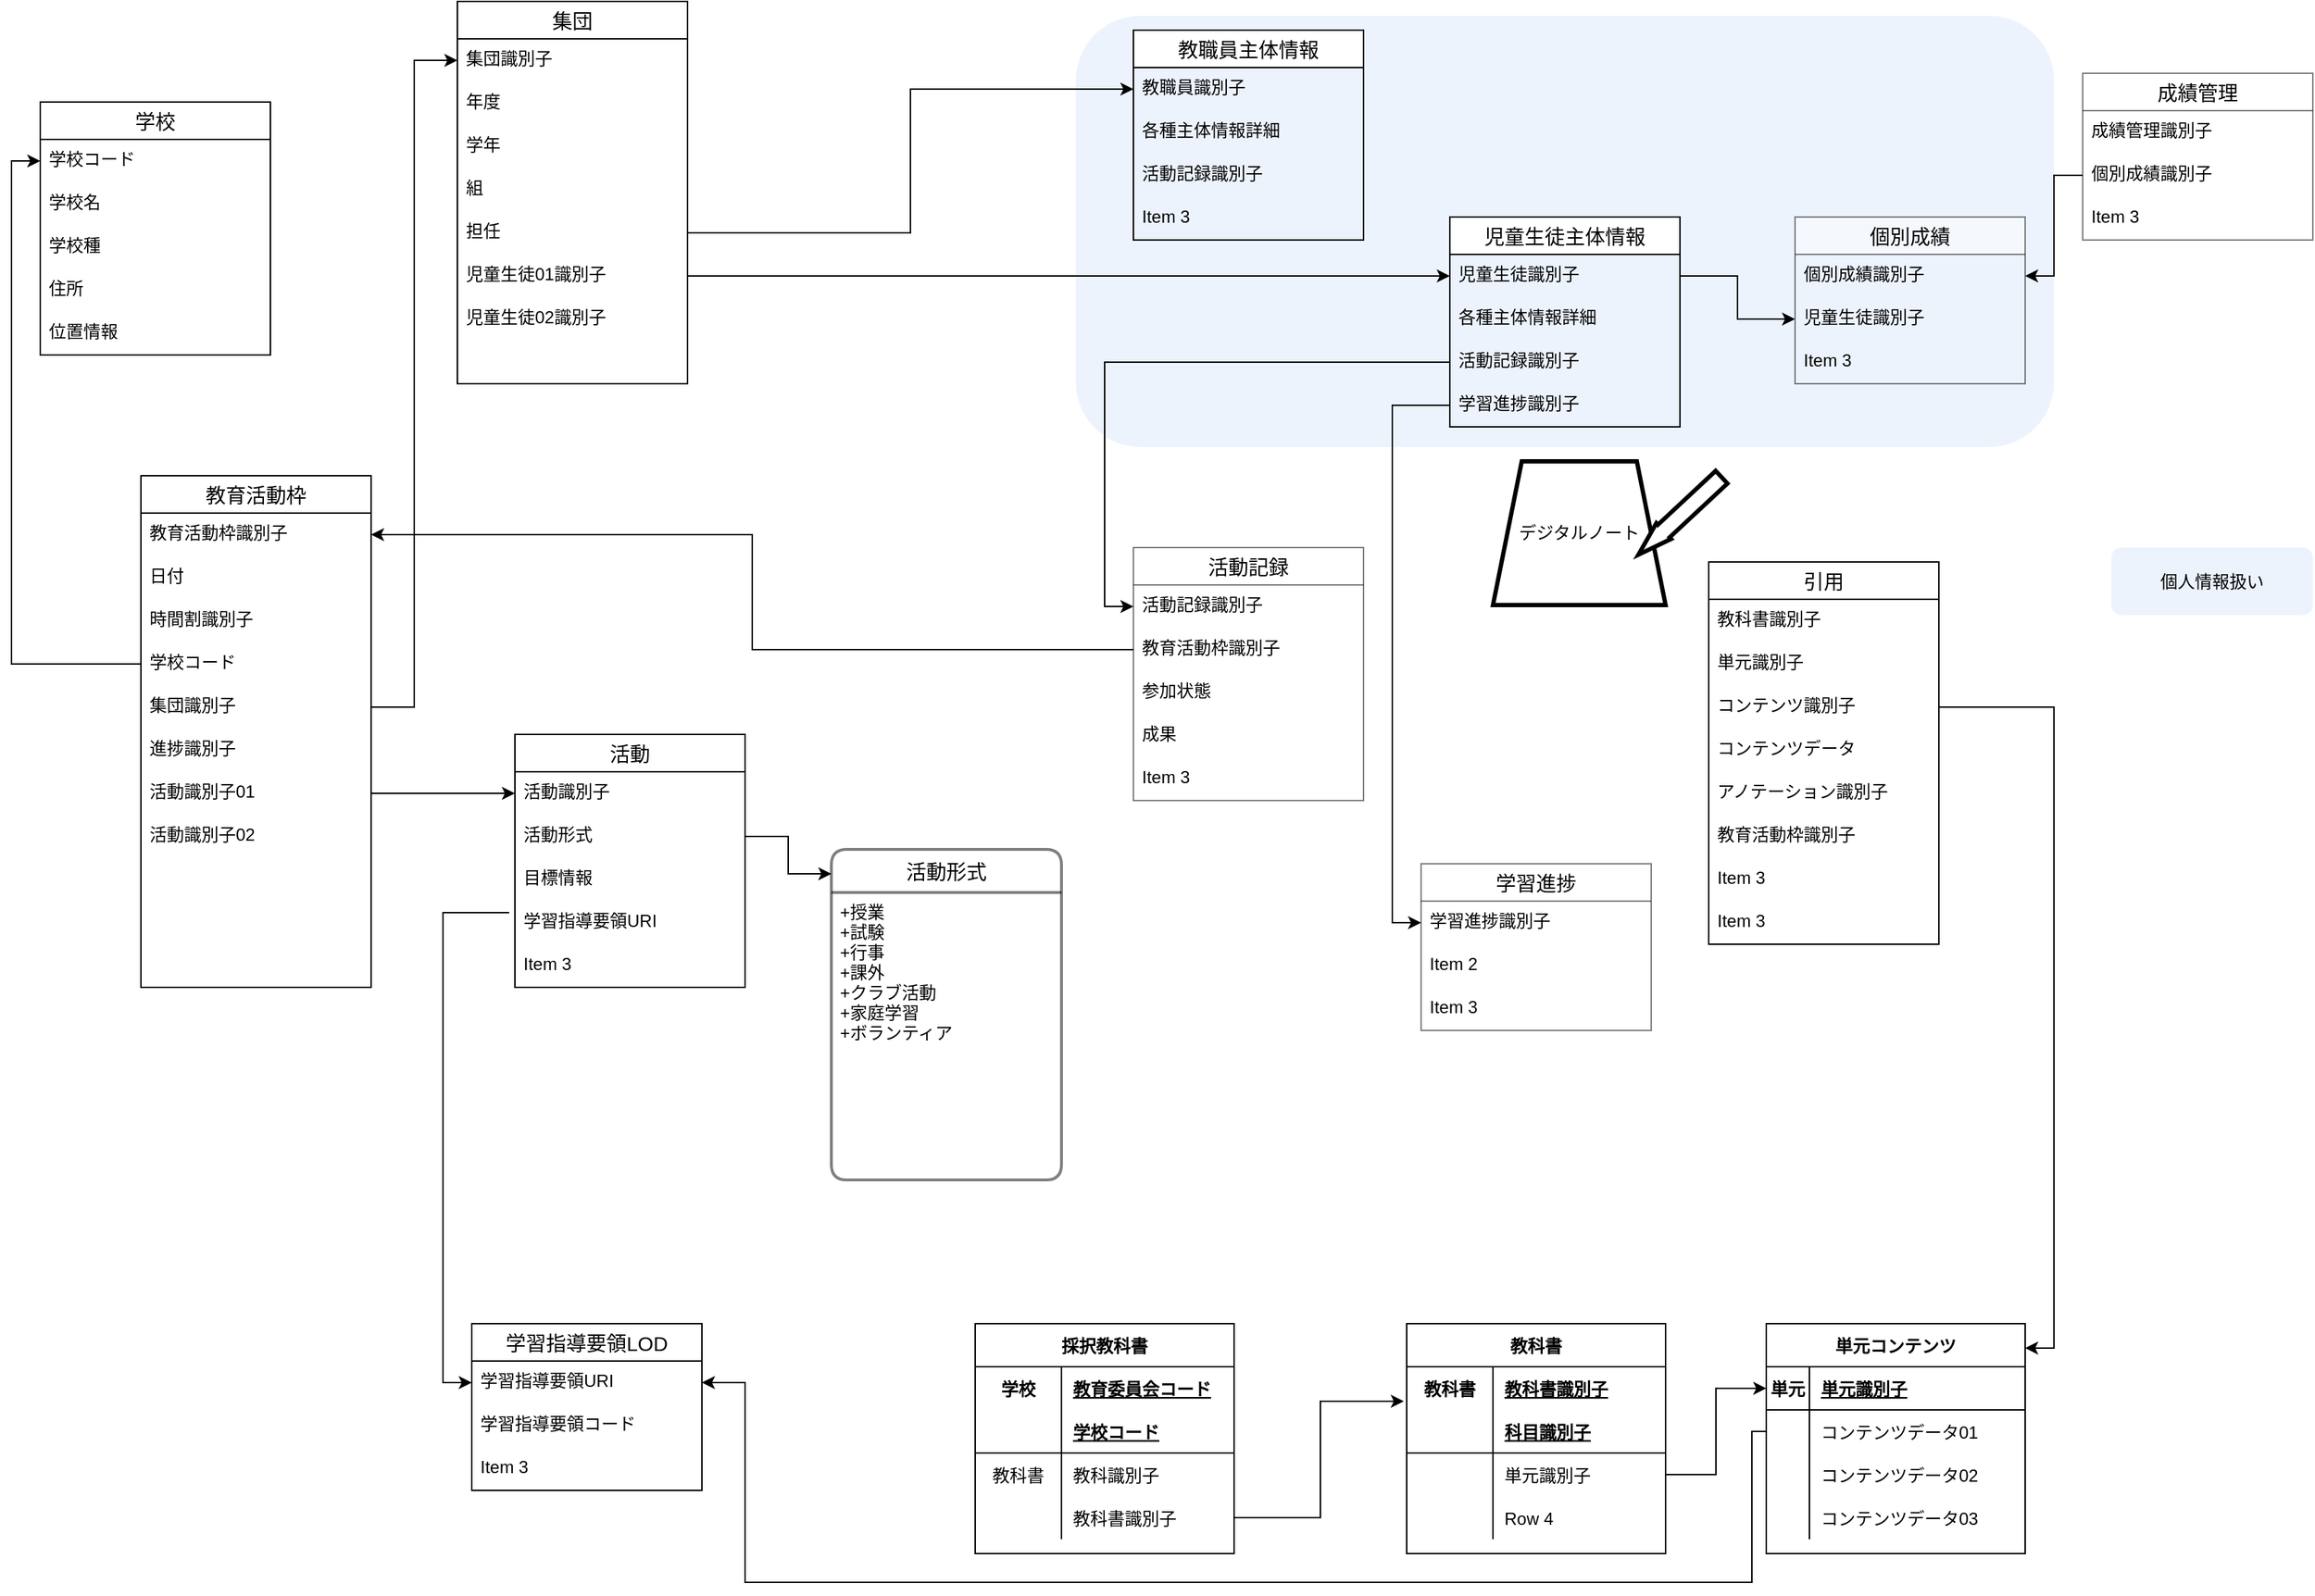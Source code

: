 <mxfile version="20.3.0" type="github">
  <diagram id="XsylWkH_Sm-i_WOEch05" name="ページ1">
    <mxGraphModel dx="1592" dy="1227" grid="1" gridSize="10" guides="1" tooltips="1" connect="1" arrows="1" fold="1" page="1" pageScale="1" pageWidth="1654" pageHeight="1169" math="0" shadow="0">
      <root>
        <mxCell id="0" />
        <mxCell id="1" parent="0" />
        <mxCell id="31BuxBrJje0oFWG_Z4OH-53" value="" style="rounded=1;whiteSpace=wrap;html=1;fillColor=#dae8fc;strokeColor=none;opacity=50;" vertex="1" parent="1">
          <mxGeometry x="770" y="50" width="680" height="300" as="geometry" />
        </mxCell>
        <mxCell id="937iQ2gGSX9IhuSpnDY0-1" value="教育活動枠" style="swimlane;fontStyle=0;childLayout=stackLayout;horizontal=1;startSize=26;horizontalStack=0;resizeParent=1;resizeParentMax=0;resizeLast=0;collapsible=1;marginBottom=0;align=center;fontSize=14;" parent="1" vertex="1">
          <mxGeometry x="120" y="370" width="160" height="356" as="geometry" />
        </mxCell>
        <mxCell id="937iQ2gGSX9IhuSpnDY0-2" value="教育活動枠識別子" style="text;strokeColor=none;fillColor=none;spacingLeft=4;spacingRight=4;overflow=hidden;rotatable=0;points=[[0,0.5],[1,0.5]];portConstraint=eastwest;fontSize=12;" parent="937iQ2gGSX9IhuSpnDY0-1" vertex="1">
          <mxGeometry y="26" width="160" height="30" as="geometry" />
        </mxCell>
        <mxCell id="937iQ2gGSX9IhuSpnDY0-3" value="日付" style="text;strokeColor=none;fillColor=none;spacingLeft=4;spacingRight=4;overflow=hidden;rotatable=0;points=[[0,0.5],[1,0.5]];portConstraint=eastwest;fontSize=12;" parent="937iQ2gGSX9IhuSpnDY0-1" vertex="1">
          <mxGeometry y="56" width="160" height="30" as="geometry" />
        </mxCell>
        <mxCell id="937iQ2gGSX9IhuSpnDY0-4" value="時間割識別子" style="text;strokeColor=none;fillColor=none;spacingLeft=4;spacingRight=4;overflow=hidden;rotatable=0;points=[[0,0.5],[1,0.5]];portConstraint=eastwest;fontSize=12;" parent="937iQ2gGSX9IhuSpnDY0-1" vertex="1">
          <mxGeometry y="86" width="160" height="30" as="geometry" />
        </mxCell>
        <mxCell id="937iQ2gGSX9IhuSpnDY0-5" value="学校コード" style="text;strokeColor=none;fillColor=none;spacingLeft=4;spacingRight=4;overflow=hidden;rotatable=0;points=[[0,0.5],[1,0.5]];portConstraint=eastwest;fontSize=12;" parent="937iQ2gGSX9IhuSpnDY0-1" vertex="1">
          <mxGeometry y="116" width="160" height="30" as="geometry" />
        </mxCell>
        <mxCell id="937iQ2gGSX9IhuSpnDY0-13" value="集団識別子" style="text;strokeColor=none;fillColor=none;spacingLeft=4;spacingRight=4;overflow=hidden;rotatable=0;points=[[0,0.5],[1,0.5]];portConstraint=eastwest;fontSize=12;" parent="937iQ2gGSX9IhuSpnDY0-1" vertex="1">
          <mxGeometry y="146" width="160" height="30" as="geometry" />
        </mxCell>
        <mxCell id="937iQ2gGSX9IhuSpnDY0-12" value="進捗識別子" style="text;strokeColor=none;fillColor=none;spacingLeft=4;spacingRight=4;overflow=hidden;rotatable=0;points=[[0,0.5],[1,0.5]];portConstraint=eastwest;fontSize=12;" parent="937iQ2gGSX9IhuSpnDY0-1" vertex="1">
          <mxGeometry y="176" width="160" height="30" as="geometry" />
        </mxCell>
        <mxCell id="937iQ2gGSX9IhuSpnDY0-11" value="活動識別子01" style="text;strokeColor=none;fillColor=none;spacingLeft=4;spacingRight=4;overflow=hidden;rotatable=0;points=[[0,0.5],[1,0.5]];portConstraint=eastwest;fontSize=12;" parent="937iQ2gGSX9IhuSpnDY0-1" vertex="1">
          <mxGeometry y="206" width="160" height="30" as="geometry" />
        </mxCell>
        <mxCell id="937iQ2gGSX9IhuSpnDY0-9" value="活動識別子02" style="text;strokeColor=none;fillColor=none;spacingLeft=4;spacingRight=4;overflow=hidden;rotatable=0;points=[[0,0.5],[1,0.5]];portConstraint=eastwest;fontSize=12;" parent="937iQ2gGSX9IhuSpnDY0-1" vertex="1">
          <mxGeometry y="236" width="160" height="30" as="geometry" />
        </mxCell>
        <mxCell id="937iQ2gGSX9IhuSpnDY0-8" style="text;strokeColor=none;fillColor=none;spacingLeft=4;spacingRight=4;overflow=hidden;rotatable=0;points=[[0,0.5],[1,0.5]];portConstraint=eastwest;fontSize=12;" parent="937iQ2gGSX9IhuSpnDY0-1" vertex="1">
          <mxGeometry y="266" width="160" height="30" as="geometry" />
        </mxCell>
        <mxCell id="937iQ2gGSX9IhuSpnDY0-7" style="text;strokeColor=none;fillColor=none;spacingLeft=4;spacingRight=4;overflow=hidden;rotatable=0;points=[[0,0.5],[1,0.5]];portConstraint=eastwest;fontSize=12;" parent="937iQ2gGSX9IhuSpnDY0-1" vertex="1">
          <mxGeometry y="296" width="160" height="30" as="geometry" />
        </mxCell>
        <mxCell id="937iQ2gGSX9IhuSpnDY0-6" style="text;strokeColor=none;fillColor=none;spacingLeft=4;spacingRight=4;overflow=hidden;rotatable=0;points=[[0,0.5],[1,0.5]];portConstraint=eastwest;fontSize=12;" parent="937iQ2gGSX9IhuSpnDY0-1" vertex="1">
          <mxGeometry y="326" width="160" height="30" as="geometry" />
        </mxCell>
        <mxCell id="OaZUWcq_WelUGl5zhzev-1" value="集団" style="swimlane;fontStyle=0;childLayout=stackLayout;horizontal=1;startSize=26;horizontalStack=0;resizeParent=1;resizeParentMax=0;resizeLast=0;collapsible=1;marginBottom=0;align=center;fontSize=14;" parent="1" vertex="1">
          <mxGeometry x="340" y="40" width="160" height="266" as="geometry" />
        </mxCell>
        <mxCell id="OaZUWcq_WelUGl5zhzev-2" value="集団識別子" style="text;strokeColor=none;fillColor=none;spacingLeft=4;spacingRight=4;overflow=hidden;rotatable=0;points=[[0,0.5],[1,0.5]];portConstraint=eastwest;fontSize=12;" parent="OaZUWcq_WelUGl5zhzev-1" vertex="1">
          <mxGeometry y="26" width="160" height="30" as="geometry" />
        </mxCell>
        <mxCell id="OaZUWcq_WelUGl5zhzev-3" value="年度" style="text;strokeColor=none;fillColor=none;spacingLeft=4;spacingRight=4;overflow=hidden;rotatable=0;points=[[0,0.5],[1,0.5]];portConstraint=eastwest;fontSize=12;" parent="OaZUWcq_WelUGl5zhzev-1" vertex="1">
          <mxGeometry y="56" width="160" height="30" as="geometry" />
        </mxCell>
        <mxCell id="OaZUWcq_WelUGl5zhzev-4" value="学年" style="text;strokeColor=none;fillColor=none;spacingLeft=4;spacingRight=4;overflow=hidden;rotatable=0;points=[[0,0.5],[1,0.5]];portConstraint=eastwest;fontSize=12;" parent="OaZUWcq_WelUGl5zhzev-1" vertex="1">
          <mxGeometry y="86" width="160" height="30" as="geometry" />
        </mxCell>
        <mxCell id="OaZUWcq_WelUGl5zhzev-6" value="組" style="text;strokeColor=none;fillColor=none;spacingLeft=4;spacingRight=4;overflow=hidden;rotatable=0;points=[[0,0.5],[1,0.5]];portConstraint=eastwest;fontSize=12;" parent="OaZUWcq_WelUGl5zhzev-1" vertex="1">
          <mxGeometry y="116" width="160" height="30" as="geometry" />
        </mxCell>
        <mxCell id="OaZUWcq_WelUGl5zhzev-7" value="担任" style="text;strokeColor=none;fillColor=none;spacingLeft=4;spacingRight=4;overflow=hidden;rotatable=0;points=[[0,0.5],[1,0.5]];portConstraint=eastwest;fontSize=12;" parent="OaZUWcq_WelUGl5zhzev-1" vertex="1">
          <mxGeometry y="146" width="160" height="30" as="geometry" />
        </mxCell>
        <mxCell id="OaZUWcq_WelUGl5zhzev-8" value="児童生徒01識別子" style="text;strokeColor=none;fillColor=none;spacingLeft=4;spacingRight=4;overflow=hidden;rotatable=0;points=[[0,0.5],[1,0.5]];portConstraint=eastwest;fontSize=12;" parent="OaZUWcq_WelUGl5zhzev-1" vertex="1">
          <mxGeometry y="176" width="160" height="30" as="geometry" />
        </mxCell>
        <mxCell id="OaZUWcq_WelUGl5zhzev-9" value="児童生徒02識別子" style="text;strokeColor=none;fillColor=none;spacingLeft=4;spacingRight=4;overflow=hidden;rotatable=0;points=[[0,0.5],[1,0.5]];portConstraint=eastwest;fontSize=12;" parent="OaZUWcq_WelUGl5zhzev-1" vertex="1">
          <mxGeometry y="206" width="160" height="30" as="geometry" />
        </mxCell>
        <mxCell id="OaZUWcq_WelUGl5zhzev-10" style="text;strokeColor=none;fillColor=none;spacingLeft=4;spacingRight=4;overflow=hidden;rotatable=0;points=[[0,0.5],[1,0.5]];portConstraint=eastwest;fontSize=12;" parent="OaZUWcq_WelUGl5zhzev-1" vertex="1">
          <mxGeometry y="236" width="160" height="30" as="geometry" />
        </mxCell>
        <mxCell id="OaZUWcq_WelUGl5zhzev-5" style="edgeStyle=orthogonalEdgeStyle;rounded=0;orthogonalLoop=1;jettySize=auto;html=1;entryX=0;entryY=0.5;entryDx=0;entryDy=0;" parent="1" source="937iQ2gGSX9IhuSpnDY0-13" target="OaZUWcq_WelUGl5zhzev-2" edge="1">
          <mxGeometry relative="1" as="geometry">
            <mxPoint x="390" y="330" as="targetPoint" />
          </mxGeometry>
        </mxCell>
        <mxCell id="OaZUWcq_WelUGl5zhzev-11" value="児童生徒主体情報" style="swimlane;fontStyle=0;childLayout=stackLayout;horizontal=1;startSize=26;horizontalStack=0;resizeParent=1;resizeParentMax=0;resizeLast=0;collapsible=1;marginBottom=0;align=center;fontSize=14;" parent="1" vertex="1">
          <mxGeometry x="1030" y="190" width="160" height="146" as="geometry" />
        </mxCell>
        <mxCell id="OaZUWcq_WelUGl5zhzev-12" value="児童生徒識別子" style="text;strokeColor=none;fillColor=none;spacingLeft=4;spacingRight=4;overflow=hidden;rotatable=0;points=[[0,0.5],[1,0.5]];portConstraint=eastwest;fontSize=12;" parent="OaZUWcq_WelUGl5zhzev-11" vertex="1">
          <mxGeometry y="26" width="160" height="30" as="geometry" />
        </mxCell>
        <mxCell id="OaZUWcq_WelUGl5zhzev-14" value="各種主体情報詳細" style="text;strokeColor=none;fillColor=none;spacingLeft=4;spacingRight=4;overflow=hidden;rotatable=0;points=[[0,0.5],[1,0.5]];portConstraint=eastwest;fontSize=12;" parent="OaZUWcq_WelUGl5zhzev-11" vertex="1">
          <mxGeometry y="56" width="160" height="30" as="geometry" />
        </mxCell>
        <mxCell id="OaZUWcq_WelUGl5zhzev-13" value="活動記録識別子" style="text;strokeColor=none;fillColor=none;spacingLeft=4;spacingRight=4;overflow=hidden;rotatable=0;points=[[0,0.5],[1,0.5]];portConstraint=eastwest;fontSize=12;" parent="OaZUWcq_WelUGl5zhzev-11" vertex="1">
          <mxGeometry y="86" width="160" height="30" as="geometry" />
        </mxCell>
        <mxCell id="31BuxBrJje0oFWG_Z4OH-65" value="学習進捗識別子" style="text;strokeColor=none;fillColor=none;spacingLeft=4;spacingRight=4;overflow=hidden;rotatable=0;points=[[0,0.5],[1,0.5]];portConstraint=eastwest;fontSize=12;" vertex="1" parent="OaZUWcq_WelUGl5zhzev-11">
          <mxGeometry y="116" width="160" height="30" as="geometry" />
        </mxCell>
        <mxCell id="OaZUWcq_WelUGl5zhzev-16" value="教職員主体情報" style="swimlane;fontStyle=0;childLayout=stackLayout;horizontal=1;startSize=26;horizontalStack=0;resizeParent=1;resizeParentMax=0;resizeLast=0;collapsible=1;marginBottom=0;align=center;fontSize=14;" parent="1" vertex="1">
          <mxGeometry x="810" y="60" width="160" height="146" as="geometry" />
        </mxCell>
        <mxCell id="OaZUWcq_WelUGl5zhzev-17" value="教職員識別子" style="text;strokeColor=none;fillColor=none;spacingLeft=4;spacingRight=4;overflow=hidden;rotatable=0;points=[[0,0.5],[1,0.5]];portConstraint=eastwest;fontSize=12;" parent="OaZUWcq_WelUGl5zhzev-16" vertex="1">
          <mxGeometry y="26" width="160" height="30" as="geometry" />
        </mxCell>
        <mxCell id="OaZUWcq_WelUGl5zhzev-18" value="各種主体情報詳細" style="text;strokeColor=none;fillColor=none;spacingLeft=4;spacingRight=4;overflow=hidden;rotatable=0;points=[[0,0.5],[1,0.5]];portConstraint=eastwest;fontSize=12;" parent="OaZUWcq_WelUGl5zhzev-16" vertex="1">
          <mxGeometry y="56" width="160" height="30" as="geometry" />
        </mxCell>
        <mxCell id="31BuxBrJje0oFWG_Z4OH-64" value="活動記録識別子" style="text;strokeColor=none;fillColor=none;spacingLeft=4;spacingRight=4;overflow=hidden;rotatable=0;points=[[0,0.5],[1,0.5]];portConstraint=eastwest;fontSize=12;" vertex="1" parent="OaZUWcq_WelUGl5zhzev-16">
          <mxGeometry y="86" width="160" height="30" as="geometry" />
        </mxCell>
        <mxCell id="OaZUWcq_WelUGl5zhzev-19" value="Item 3" style="text;strokeColor=none;fillColor=none;spacingLeft=4;spacingRight=4;overflow=hidden;rotatable=0;points=[[0,0.5],[1,0.5]];portConstraint=eastwest;fontSize=12;" parent="OaZUWcq_WelUGl5zhzev-16" vertex="1">
          <mxGeometry y="116" width="160" height="30" as="geometry" />
        </mxCell>
        <mxCell id="OaZUWcq_WelUGl5zhzev-21" style="edgeStyle=orthogonalEdgeStyle;rounded=0;orthogonalLoop=1;jettySize=auto;html=1;entryX=0;entryY=0.5;entryDx=0;entryDy=0;" parent="1" source="OaZUWcq_WelUGl5zhzev-7" target="OaZUWcq_WelUGl5zhzev-17" edge="1">
          <mxGeometry relative="1" as="geometry" />
        </mxCell>
        <mxCell id="OaZUWcq_WelUGl5zhzev-22" style="edgeStyle=orthogonalEdgeStyle;rounded=0;orthogonalLoop=1;jettySize=auto;html=1;entryX=0;entryY=0.5;entryDx=0;entryDy=0;" parent="1" source="OaZUWcq_WelUGl5zhzev-8" target="OaZUWcq_WelUGl5zhzev-12" edge="1">
          <mxGeometry relative="1" as="geometry" />
        </mxCell>
        <mxCell id="OaZUWcq_WelUGl5zhzev-43" value="採択教科書" style="shape=table;startSize=30;container=1;collapsible=1;childLayout=tableLayout;fixedRows=1;rowLines=0;fontStyle=1;align=center;resizeLast=1;" parent="1" vertex="1">
          <mxGeometry x="700" y="960" width="180" height="160" as="geometry" />
        </mxCell>
        <mxCell id="OaZUWcq_WelUGl5zhzev-44" value="" style="shape=tableRow;horizontal=0;startSize=0;swimlaneHead=0;swimlaneBody=0;fillColor=none;collapsible=0;dropTarget=0;points=[[0,0.5],[1,0.5]];portConstraint=eastwest;top=0;left=0;right=0;bottom=0;" parent="OaZUWcq_WelUGl5zhzev-43" vertex="1">
          <mxGeometry y="30" width="180" height="30" as="geometry" />
        </mxCell>
        <mxCell id="OaZUWcq_WelUGl5zhzev-45" value="学校" style="shape=partialRectangle;connectable=0;fillColor=none;top=0;left=0;bottom=0;right=0;fontStyle=1;overflow=hidden;" parent="OaZUWcq_WelUGl5zhzev-44" vertex="1">
          <mxGeometry width="60" height="30" as="geometry">
            <mxRectangle width="60" height="30" as="alternateBounds" />
          </mxGeometry>
        </mxCell>
        <mxCell id="OaZUWcq_WelUGl5zhzev-46" value="教育委員会コード" style="shape=partialRectangle;connectable=0;fillColor=none;top=0;left=0;bottom=0;right=0;align=left;spacingLeft=6;fontStyle=5;overflow=hidden;" parent="OaZUWcq_WelUGl5zhzev-44" vertex="1">
          <mxGeometry x="60" width="120" height="30" as="geometry">
            <mxRectangle width="120" height="30" as="alternateBounds" />
          </mxGeometry>
        </mxCell>
        <mxCell id="OaZUWcq_WelUGl5zhzev-47" value="" style="shape=tableRow;horizontal=0;startSize=0;swimlaneHead=0;swimlaneBody=0;fillColor=none;collapsible=0;dropTarget=0;points=[[0,0.5],[1,0.5]];portConstraint=eastwest;top=0;left=0;right=0;bottom=1;" parent="OaZUWcq_WelUGl5zhzev-43" vertex="1">
          <mxGeometry y="60" width="180" height="30" as="geometry" />
        </mxCell>
        <mxCell id="OaZUWcq_WelUGl5zhzev-48" value="" style="shape=partialRectangle;connectable=0;fillColor=none;top=0;left=0;bottom=0;right=0;fontStyle=1;overflow=hidden;" parent="OaZUWcq_WelUGl5zhzev-47" vertex="1">
          <mxGeometry width="60" height="30" as="geometry">
            <mxRectangle width="60" height="30" as="alternateBounds" />
          </mxGeometry>
        </mxCell>
        <mxCell id="OaZUWcq_WelUGl5zhzev-49" value="学校コード" style="shape=partialRectangle;connectable=0;fillColor=none;top=0;left=0;bottom=0;right=0;align=left;spacingLeft=6;fontStyle=5;overflow=hidden;" parent="OaZUWcq_WelUGl5zhzev-47" vertex="1">
          <mxGeometry x="60" width="120" height="30" as="geometry">
            <mxRectangle width="120" height="30" as="alternateBounds" />
          </mxGeometry>
        </mxCell>
        <mxCell id="OaZUWcq_WelUGl5zhzev-50" value="" style="shape=tableRow;horizontal=0;startSize=0;swimlaneHead=0;swimlaneBody=0;fillColor=none;collapsible=0;dropTarget=0;points=[[0,0.5],[1,0.5]];portConstraint=eastwest;top=0;left=0;right=0;bottom=0;" parent="OaZUWcq_WelUGl5zhzev-43" vertex="1">
          <mxGeometry y="90" width="180" height="30" as="geometry" />
        </mxCell>
        <mxCell id="OaZUWcq_WelUGl5zhzev-51" value="教科書" style="shape=partialRectangle;connectable=0;fillColor=none;top=0;left=0;bottom=0;right=0;editable=1;overflow=hidden;" parent="OaZUWcq_WelUGl5zhzev-50" vertex="1">
          <mxGeometry width="60" height="30" as="geometry">
            <mxRectangle width="60" height="30" as="alternateBounds" />
          </mxGeometry>
        </mxCell>
        <mxCell id="OaZUWcq_WelUGl5zhzev-52" value="教科識別子" style="shape=partialRectangle;connectable=0;fillColor=none;top=0;left=0;bottom=0;right=0;align=left;spacingLeft=6;overflow=hidden;" parent="OaZUWcq_WelUGl5zhzev-50" vertex="1">
          <mxGeometry x="60" width="120" height="30" as="geometry">
            <mxRectangle width="120" height="30" as="alternateBounds" />
          </mxGeometry>
        </mxCell>
        <mxCell id="OaZUWcq_WelUGl5zhzev-53" value="" style="shape=tableRow;horizontal=0;startSize=0;swimlaneHead=0;swimlaneBody=0;fillColor=none;collapsible=0;dropTarget=0;points=[[0,0.5],[1,0.5]];portConstraint=eastwest;top=0;left=0;right=0;bottom=0;" parent="OaZUWcq_WelUGl5zhzev-43" vertex="1">
          <mxGeometry y="120" width="180" height="30" as="geometry" />
        </mxCell>
        <mxCell id="OaZUWcq_WelUGl5zhzev-54" value="" style="shape=partialRectangle;connectable=0;fillColor=none;top=0;left=0;bottom=0;right=0;editable=1;overflow=hidden;" parent="OaZUWcq_WelUGl5zhzev-53" vertex="1">
          <mxGeometry width="60" height="30" as="geometry">
            <mxRectangle width="60" height="30" as="alternateBounds" />
          </mxGeometry>
        </mxCell>
        <mxCell id="OaZUWcq_WelUGl5zhzev-55" value="教科書識別子" style="shape=partialRectangle;connectable=0;fillColor=none;top=0;left=0;bottom=0;right=0;align=left;spacingLeft=6;overflow=hidden;" parent="OaZUWcq_WelUGl5zhzev-53" vertex="1">
          <mxGeometry x="60" width="120" height="30" as="geometry">
            <mxRectangle width="120" height="30" as="alternateBounds" />
          </mxGeometry>
        </mxCell>
        <mxCell id="OaZUWcq_WelUGl5zhzev-56" value="学習指導要領LOD" style="swimlane;fontStyle=0;childLayout=stackLayout;horizontal=1;startSize=26;horizontalStack=0;resizeParent=1;resizeParentMax=0;resizeLast=0;collapsible=1;marginBottom=0;align=center;fontSize=14;" parent="1" vertex="1">
          <mxGeometry x="350" y="960" width="160" height="116" as="geometry" />
        </mxCell>
        <mxCell id="OaZUWcq_WelUGl5zhzev-57" value="学習指導要領URI" style="text;strokeColor=none;fillColor=none;spacingLeft=4;spacingRight=4;overflow=hidden;rotatable=0;points=[[0,0.5],[1,0.5]];portConstraint=eastwest;fontSize=12;" parent="OaZUWcq_WelUGl5zhzev-56" vertex="1">
          <mxGeometry y="26" width="160" height="30" as="geometry" />
        </mxCell>
        <mxCell id="OaZUWcq_WelUGl5zhzev-58" value="学習指導要領コード" style="text;strokeColor=none;fillColor=none;spacingLeft=4;spacingRight=4;overflow=hidden;rotatable=0;points=[[0,0.5],[1,0.5]];portConstraint=eastwest;fontSize=12;" parent="OaZUWcq_WelUGl5zhzev-56" vertex="1">
          <mxGeometry y="56" width="160" height="30" as="geometry" />
        </mxCell>
        <mxCell id="OaZUWcq_WelUGl5zhzev-59" value="Item 3" style="text;strokeColor=none;fillColor=none;spacingLeft=4;spacingRight=4;overflow=hidden;rotatable=0;points=[[0,0.5],[1,0.5]];portConstraint=eastwest;fontSize=12;" parent="OaZUWcq_WelUGl5zhzev-56" vertex="1">
          <mxGeometry y="86" width="160" height="30" as="geometry" />
        </mxCell>
        <mxCell id="OaZUWcq_WelUGl5zhzev-60" value="学校" style="swimlane;fontStyle=0;childLayout=stackLayout;horizontal=1;startSize=26;horizontalStack=0;resizeParent=1;resizeParentMax=0;resizeLast=0;collapsible=1;marginBottom=0;align=center;fontSize=14;" parent="1" vertex="1">
          <mxGeometry x="50" y="110" width="160" height="176" as="geometry" />
        </mxCell>
        <mxCell id="OaZUWcq_WelUGl5zhzev-61" value="学校コード" style="text;strokeColor=none;fillColor=none;spacingLeft=4;spacingRight=4;overflow=hidden;rotatable=0;points=[[0,0.5],[1,0.5]];portConstraint=eastwest;fontSize=12;" parent="OaZUWcq_WelUGl5zhzev-60" vertex="1">
          <mxGeometry y="26" width="160" height="30" as="geometry" />
        </mxCell>
        <mxCell id="OaZUWcq_WelUGl5zhzev-62" value="学校名" style="text;strokeColor=none;fillColor=none;spacingLeft=4;spacingRight=4;overflow=hidden;rotatable=0;points=[[0,0.5],[1,0.5]];portConstraint=eastwest;fontSize=12;" parent="OaZUWcq_WelUGl5zhzev-60" vertex="1">
          <mxGeometry y="56" width="160" height="30" as="geometry" />
        </mxCell>
        <mxCell id="OaZUWcq_WelUGl5zhzev-63" value="学校種" style="text;strokeColor=none;fillColor=none;spacingLeft=4;spacingRight=4;overflow=hidden;rotatable=0;points=[[0,0.5],[1,0.5]];portConstraint=eastwest;fontSize=12;" parent="OaZUWcq_WelUGl5zhzev-60" vertex="1">
          <mxGeometry y="86" width="160" height="30" as="geometry" />
        </mxCell>
        <mxCell id="OaZUWcq_WelUGl5zhzev-64" value="住所" style="text;strokeColor=none;fillColor=none;spacingLeft=4;spacingRight=4;overflow=hidden;rotatable=0;points=[[0,0.5],[1,0.5]];portConstraint=eastwest;fontSize=12;" parent="OaZUWcq_WelUGl5zhzev-60" vertex="1">
          <mxGeometry y="116" width="160" height="30" as="geometry" />
        </mxCell>
        <mxCell id="OaZUWcq_WelUGl5zhzev-65" value="位置情報" style="text;strokeColor=none;fillColor=none;spacingLeft=4;spacingRight=4;overflow=hidden;rotatable=0;points=[[0,0.5],[1,0.5]];portConstraint=eastwest;fontSize=12;" parent="OaZUWcq_WelUGl5zhzev-60" vertex="1">
          <mxGeometry y="146" width="160" height="30" as="geometry" />
        </mxCell>
        <mxCell id="OaZUWcq_WelUGl5zhzev-66" style="edgeStyle=orthogonalEdgeStyle;rounded=0;orthogonalLoop=1;jettySize=auto;html=1;entryX=0;entryY=0.5;entryDx=0;entryDy=0;" parent="1" source="937iQ2gGSX9IhuSpnDY0-5" target="OaZUWcq_WelUGl5zhzev-61" edge="1">
          <mxGeometry relative="1" as="geometry" />
        </mxCell>
        <mxCell id="OaZUWcq_WelUGl5zhzev-67" style="edgeStyle=orthogonalEdgeStyle;rounded=0;orthogonalLoop=1;jettySize=auto;html=1;entryX=0;entryY=0.5;entryDx=0;entryDy=0;exitX=-0.025;exitY=0.267;exitDx=0;exitDy=0;exitPerimeter=0;" parent="1" source="31BuxBrJje0oFWG_Z4OH-77" target="OaZUWcq_WelUGl5zhzev-57" edge="1">
          <mxGeometry relative="1" as="geometry" />
        </mxCell>
        <mxCell id="OaZUWcq_WelUGl5zhzev-69" value="デジタルノート" style="shape=trapezoid;perimeter=trapezoidPerimeter;whiteSpace=wrap;html=1;fixedSize=1;strokeWidth=3;" parent="1" vertex="1">
          <mxGeometry x="1060" y="360" width="120" height="100" as="geometry" />
        </mxCell>
        <mxCell id="OaZUWcq_WelUGl5zhzev-70" value="" style="shape=flexArrow;endArrow=classic;html=1;rounded=0;endWidth=0;endSize=7.025;strokeWidth=3;fillColor=default;" parent="1" edge="1">
          <mxGeometry width="50" height="50" relative="1" as="geometry">
            <mxPoint x="1220" y="370" as="sourcePoint" />
            <mxPoint x="1160" y="426" as="targetPoint" />
          </mxGeometry>
        </mxCell>
        <mxCell id="OaZUWcq_WelUGl5zhzev-71" value="活動" style="swimlane;fontStyle=0;childLayout=stackLayout;horizontal=1;startSize=26;horizontalStack=0;resizeParent=1;resizeParentMax=0;resizeLast=0;collapsible=1;marginBottom=0;align=center;fontSize=14;strokeWidth=1;" parent="1" vertex="1">
          <mxGeometry x="380" y="550" width="160" height="176" as="geometry" />
        </mxCell>
        <mxCell id="OaZUWcq_WelUGl5zhzev-72" value="活動識別子" style="text;strokeColor=none;fillColor=none;spacingLeft=4;spacingRight=4;overflow=hidden;rotatable=0;points=[[0,0.5],[1,0.5]];portConstraint=eastwest;fontSize=12;strokeWidth=3;" parent="OaZUWcq_WelUGl5zhzev-71" vertex="1">
          <mxGeometry y="26" width="160" height="30" as="geometry" />
        </mxCell>
        <mxCell id="OaZUWcq_WelUGl5zhzev-73" value="活動形式" style="text;strokeColor=none;fillColor=none;spacingLeft=4;spacingRight=4;overflow=hidden;rotatable=0;points=[[0,0.5],[1,0.5]];portConstraint=eastwest;fontSize=12;strokeWidth=3;" parent="OaZUWcq_WelUGl5zhzev-71" vertex="1">
          <mxGeometry y="56" width="160" height="30" as="geometry" />
        </mxCell>
        <mxCell id="OaZUWcq_WelUGl5zhzev-74" value="目標情報" style="text;strokeColor=none;fillColor=none;spacingLeft=4;spacingRight=4;overflow=hidden;rotatable=0;points=[[0,0.5],[1,0.5]];portConstraint=eastwest;fontSize=12;strokeWidth=3;" parent="OaZUWcq_WelUGl5zhzev-71" vertex="1">
          <mxGeometry y="86" width="160" height="30" as="geometry" />
        </mxCell>
        <mxCell id="31BuxBrJje0oFWG_Z4OH-77" value="学習指導要領URI&#xa;" style="text;strokeColor=none;fillColor=none;spacingLeft=4;spacingRight=4;overflow=hidden;rotatable=0;points=[[0,0.5],[1,0.5]];portConstraint=eastwest;fontSize=12;strokeWidth=3;" vertex="1" parent="OaZUWcq_WelUGl5zhzev-71">
          <mxGeometry y="116" width="160" height="30" as="geometry" />
        </mxCell>
        <mxCell id="31BuxBrJje0oFWG_Z4OH-78" value="Item 3" style="text;strokeColor=none;fillColor=none;spacingLeft=4;spacingRight=4;overflow=hidden;rotatable=0;points=[[0,0.5],[1,0.5]];portConstraint=eastwest;fontSize=12;strokeWidth=3;" vertex="1" parent="OaZUWcq_WelUGl5zhzev-71">
          <mxGeometry y="146" width="160" height="30" as="geometry" />
        </mxCell>
        <mxCell id="31BuxBrJje0oFWG_Z4OH-2" style="edgeStyle=orthogonalEdgeStyle;rounded=0;orthogonalLoop=1;jettySize=auto;html=1;entryX=0;entryY=0.5;entryDx=0;entryDy=0;" edge="1" parent="1" source="937iQ2gGSX9IhuSpnDY0-11" target="OaZUWcq_WelUGl5zhzev-72">
          <mxGeometry relative="1" as="geometry" />
        </mxCell>
        <mxCell id="31BuxBrJje0oFWG_Z4OH-16" value="教科書" style="shape=table;startSize=30;container=1;collapsible=1;childLayout=tableLayout;fixedRows=1;rowLines=0;fontStyle=1;align=center;resizeLast=1;" vertex="1" parent="1">
          <mxGeometry x="1000" y="960" width="180" height="160" as="geometry" />
        </mxCell>
        <mxCell id="31BuxBrJje0oFWG_Z4OH-17" value="" style="shape=tableRow;horizontal=0;startSize=0;swimlaneHead=0;swimlaneBody=0;fillColor=none;collapsible=0;dropTarget=0;points=[[0,0.5],[1,0.5]];portConstraint=eastwest;top=0;left=0;right=0;bottom=0;" vertex="1" parent="31BuxBrJje0oFWG_Z4OH-16">
          <mxGeometry y="30" width="180" height="30" as="geometry" />
        </mxCell>
        <mxCell id="31BuxBrJje0oFWG_Z4OH-18" value="教科書" style="shape=partialRectangle;connectable=0;fillColor=none;top=0;left=0;bottom=0;right=0;fontStyle=1;overflow=hidden;" vertex="1" parent="31BuxBrJje0oFWG_Z4OH-17">
          <mxGeometry width="60" height="30" as="geometry">
            <mxRectangle width="60" height="30" as="alternateBounds" />
          </mxGeometry>
        </mxCell>
        <mxCell id="31BuxBrJje0oFWG_Z4OH-19" value="教科書識別子" style="shape=partialRectangle;connectable=0;fillColor=none;top=0;left=0;bottom=0;right=0;align=left;spacingLeft=6;fontStyle=5;overflow=hidden;" vertex="1" parent="31BuxBrJje0oFWG_Z4OH-17">
          <mxGeometry x="60" width="120" height="30" as="geometry">
            <mxRectangle width="120" height="30" as="alternateBounds" />
          </mxGeometry>
        </mxCell>
        <mxCell id="31BuxBrJje0oFWG_Z4OH-20" value="" style="shape=tableRow;horizontal=0;startSize=0;swimlaneHead=0;swimlaneBody=0;fillColor=none;collapsible=0;dropTarget=0;points=[[0,0.5],[1,0.5]];portConstraint=eastwest;top=0;left=0;right=0;bottom=1;" vertex="1" parent="31BuxBrJje0oFWG_Z4OH-16">
          <mxGeometry y="60" width="180" height="30" as="geometry" />
        </mxCell>
        <mxCell id="31BuxBrJje0oFWG_Z4OH-21" value="" style="shape=partialRectangle;connectable=0;fillColor=none;top=0;left=0;bottom=0;right=0;fontStyle=1;overflow=hidden;" vertex="1" parent="31BuxBrJje0oFWG_Z4OH-20">
          <mxGeometry width="60" height="30" as="geometry">
            <mxRectangle width="60" height="30" as="alternateBounds" />
          </mxGeometry>
        </mxCell>
        <mxCell id="31BuxBrJje0oFWG_Z4OH-22" value="科目識別子" style="shape=partialRectangle;connectable=0;fillColor=none;top=0;left=0;bottom=0;right=0;align=left;spacingLeft=6;fontStyle=5;overflow=hidden;" vertex="1" parent="31BuxBrJje0oFWG_Z4OH-20">
          <mxGeometry x="60" width="120" height="30" as="geometry">
            <mxRectangle width="120" height="30" as="alternateBounds" />
          </mxGeometry>
        </mxCell>
        <mxCell id="31BuxBrJje0oFWG_Z4OH-23" value="" style="shape=tableRow;horizontal=0;startSize=0;swimlaneHead=0;swimlaneBody=0;fillColor=none;collapsible=0;dropTarget=0;points=[[0,0.5],[1,0.5]];portConstraint=eastwest;top=0;left=0;right=0;bottom=0;" vertex="1" parent="31BuxBrJje0oFWG_Z4OH-16">
          <mxGeometry y="90" width="180" height="30" as="geometry" />
        </mxCell>
        <mxCell id="31BuxBrJje0oFWG_Z4OH-24" value="" style="shape=partialRectangle;connectable=0;fillColor=none;top=0;left=0;bottom=0;right=0;editable=1;overflow=hidden;" vertex="1" parent="31BuxBrJje0oFWG_Z4OH-23">
          <mxGeometry width="60" height="30" as="geometry">
            <mxRectangle width="60" height="30" as="alternateBounds" />
          </mxGeometry>
        </mxCell>
        <mxCell id="31BuxBrJje0oFWG_Z4OH-25" value="単元識別子" style="shape=partialRectangle;connectable=0;fillColor=none;top=0;left=0;bottom=0;right=0;align=left;spacingLeft=6;overflow=hidden;" vertex="1" parent="31BuxBrJje0oFWG_Z4OH-23">
          <mxGeometry x="60" width="120" height="30" as="geometry">
            <mxRectangle width="120" height="30" as="alternateBounds" />
          </mxGeometry>
        </mxCell>
        <mxCell id="31BuxBrJje0oFWG_Z4OH-26" value="" style="shape=tableRow;horizontal=0;startSize=0;swimlaneHead=0;swimlaneBody=0;fillColor=none;collapsible=0;dropTarget=0;points=[[0,0.5],[1,0.5]];portConstraint=eastwest;top=0;left=0;right=0;bottom=0;" vertex="1" parent="31BuxBrJje0oFWG_Z4OH-16">
          <mxGeometry y="120" width="180" height="30" as="geometry" />
        </mxCell>
        <mxCell id="31BuxBrJje0oFWG_Z4OH-27" value="" style="shape=partialRectangle;connectable=0;fillColor=none;top=0;left=0;bottom=0;right=0;editable=1;overflow=hidden;" vertex="1" parent="31BuxBrJje0oFWG_Z4OH-26">
          <mxGeometry width="60" height="30" as="geometry">
            <mxRectangle width="60" height="30" as="alternateBounds" />
          </mxGeometry>
        </mxCell>
        <mxCell id="31BuxBrJje0oFWG_Z4OH-28" value="Row 4" style="shape=partialRectangle;connectable=0;fillColor=none;top=0;left=0;bottom=0;right=0;align=left;spacingLeft=6;overflow=hidden;" vertex="1" parent="31BuxBrJje0oFWG_Z4OH-26">
          <mxGeometry x="60" width="120" height="30" as="geometry">
            <mxRectangle width="120" height="30" as="alternateBounds" />
          </mxGeometry>
        </mxCell>
        <mxCell id="31BuxBrJje0oFWG_Z4OH-29" value="単元コンテンツ" style="shape=table;startSize=30;container=1;collapsible=1;childLayout=tableLayout;fixedRows=1;rowLines=0;fontStyle=1;align=center;resizeLast=1;" vertex="1" parent="1">
          <mxGeometry x="1250" y="960" width="180" height="160" as="geometry" />
        </mxCell>
        <mxCell id="31BuxBrJje0oFWG_Z4OH-30" value="" style="shape=tableRow;horizontal=0;startSize=0;swimlaneHead=0;swimlaneBody=0;fillColor=none;collapsible=0;dropTarget=0;points=[[0,0.5],[1,0.5]];portConstraint=eastwest;top=0;left=0;right=0;bottom=1;" vertex="1" parent="31BuxBrJje0oFWG_Z4OH-29">
          <mxGeometry y="30" width="180" height="30" as="geometry" />
        </mxCell>
        <mxCell id="31BuxBrJje0oFWG_Z4OH-31" value="単元" style="shape=partialRectangle;connectable=0;fillColor=none;top=0;left=0;bottom=0;right=0;fontStyle=1;overflow=hidden;" vertex="1" parent="31BuxBrJje0oFWG_Z4OH-30">
          <mxGeometry width="30" height="30" as="geometry">
            <mxRectangle width="30" height="30" as="alternateBounds" />
          </mxGeometry>
        </mxCell>
        <mxCell id="31BuxBrJje0oFWG_Z4OH-32" value="単元識別子" style="shape=partialRectangle;connectable=0;fillColor=none;top=0;left=0;bottom=0;right=0;align=left;spacingLeft=6;fontStyle=5;overflow=hidden;" vertex="1" parent="31BuxBrJje0oFWG_Z4OH-30">
          <mxGeometry x="30" width="150" height="30" as="geometry">
            <mxRectangle width="150" height="30" as="alternateBounds" />
          </mxGeometry>
        </mxCell>
        <mxCell id="31BuxBrJje0oFWG_Z4OH-33" value="" style="shape=tableRow;horizontal=0;startSize=0;swimlaneHead=0;swimlaneBody=0;fillColor=none;collapsible=0;dropTarget=0;points=[[0,0.5],[1,0.5]];portConstraint=eastwest;top=0;left=0;right=0;bottom=0;" vertex="1" parent="31BuxBrJje0oFWG_Z4OH-29">
          <mxGeometry y="60" width="180" height="30" as="geometry" />
        </mxCell>
        <mxCell id="31BuxBrJje0oFWG_Z4OH-34" value="" style="shape=partialRectangle;connectable=0;fillColor=none;top=0;left=0;bottom=0;right=0;editable=1;overflow=hidden;" vertex="1" parent="31BuxBrJje0oFWG_Z4OH-33">
          <mxGeometry width="30" height="30" as="geometry">
            <mxRectangle width="30" height="30" as="alternateBounds" />
          </mxGeometry>
        </mxCell>
        <mxCell id="31BuxBrJje0oFWG_Z4OH-35" value="コンテンツデータ01" style="shape=partialRectangle;connectable=0;fillColor=none;top=0;left=0;bottom=0;right=0;align=left;spacingLeft=6;overflow=hidden;" vertex="1" parent="31BuxBrJje0oFWG_Z4OH-33">
          <mxGeometry x="30" width="150" height="30" as="geometry">
            <mxRectangle width="150" height="30" as="alternateBounds" />
          </mxGeometry>
        </mxCell>
        <mxCell id="31BuxBrJje0oFWG_Z4OH-36" value="" style="shape=tableRow;horizontal=0;startSize=0;swimlaneHead=0;swimlaneBody=0;fillColor=none;collapsible=0;dropTarget=0;points=[[0,0.5],[1,0.5]];portConstraint=eastwest;top=0;left=0;right=0;bottom=0;" vertex="1" parent="31BuxBrJje0oFWG_Z4OH-29">
          <mxGeometry y="90" width="180" height="30" as="geometry" />
        </mxCell>
        <mxCell id="31BuxBrJje0oFWG_Z4OH-37" value="" style="shape=partialRectangle;connectable=0;fillColor=none;top=0;left=0;bottom=0;right=0;editable=1;overflow=hidden;" vertex="1" parent="31BuxBrJje0oFWG_Z4OH-36">
          <mxGeometry width="30" height="30" as="geometry">
            <mxRectangle width="30" height="30" as="alternateBounds" />
          </mxGeometry>
        </mxCell>
        <mxCell id="31BuxBrJje0oFWG_Z4OH-38" value="コンテンツデータ02" style="shape=partialRectangle;connectable=0;fillColor=none;top=0;left=0;bottom=0;right=0;align=left;spacingLeft=6;overflow=hidden;" vertex="1" parent="31BuxBrJje0oFWG_Z4OH-36">
          <mxGeometry x="30" width="150" height="30" as="geometry">
            <mxRectangle width="150" height="30" as="alternateBounds" />
          </mxGeometry>
        </mxCell>
        <mxCell id="31BuxBrJje0oFWG_Z4OH-39" value="" style="shape=tableRow;horizontal=0;startSize=0;swimlaneHead=0;swimlaneBody=0;fillColor=none;collapsible=0;dropTarget=0;points=[[0,0.5],[1,0.5]];portConstraint=eastwest;top=0;left=0;right=0;bottom=0;" vertex="1" parent="31BuxBrJje0oFWG_Z4OH-29">
          <mxGeometry y="120" width="180" height="30" as="geometry" />
        </mxCell>
        <mxCell id="31BuxBrJje0oFWG_Z4OH-40" value="" style="shape=partialRectangle;connectable=0;fillColor=none;top=0;left=0;bottom=0;right=0;editable=1;overflow=hidden;" vertex="1" parent="31BuxBrJje0oFWG_Z4OH-39">
          <mxGeometry width="30" height="30" as="geometry">
            <mxRectangle width="30" height="30" as="alternateBounds" />
          </mxGeometry>
        </mxCell>
        <mxCell id="31BuxBrJje0oFWG_Z4OH-41" value="コンテンツデータ03" style="shape=partialRectangle;connectable=0;fillColor=none;top=0;left=0;bottom=0;right=0;align=left;spacingLeft=6;overflow=hidden;" vertex="1" parent="31BuxBrJje0oFWG_Z4OH-39">
          <mxGeometry x="30" width="150" height="30" as="geometry">
            <mxRectangle width="150" height="30" as="alternateBounds" />
          </mxGeometry>
        </mxCell>
        <mxCell id="31BuxBrJje0oFWG_Z4OH-42" style="edgeStyle=orthogonalEdgeStyle;rounded=0;orthogonalLoop=1;jettySize=auto;html=1;entryX=-0.011;entryY=0.8;entryDx=0;entryDy=0;entryPerimeter=0;" edge="1" parent="1" source="OaZUWcq_WelUGl5zhzev-53" target="31BuxBrJje0oFWG_Z4OH-17">
          <mxGeometry relative="1" as="geometry" />
        </mxCell>
        <mxCell id="31BuxBrJje0oFWG_Z4OH-43" style="edgeStyle=orthogonalEdgeStyle;rounded=0;orthogonalLoop=1;jettySize=auto;html=1;" edge="1" parent="1" source="31BuxBrJje0oFWG_Z4OH-23" target="31BuxBrJje0oFWG_Z4OH-30">
          <mxGeometry relative="1" as="geometry" />
        </mxCell>
        <mxCell id="31BuxBrJje0oFWG_Z4OH-44" value="引用" style="swimlane;fontStyle=0;childLayout=stackLayout;horizontal=1;startSize=26;horizontalStack=0;resizeParent=1;resizeParentMax=0;resizeLast=0;collapsible=1;marginBottom=0;align=center;fontSize=14;" vertex="1" parent="1">
          <mxGeometry x="1210" y="430" width="160" height="266" as="geometry" />
        </mxCell>
        <mxCell id="31BuxBrJje0oFWG_Z4OH-45" value="教科書識別子" style="text;strokeColor=none;fillColor=none;spacingLeft=4;spacingRight=4;overflow=hidden;rotatable=0;points=[[0,0.5],[1,0.5]];portConstraint=eastwest;fontSize=12;" vertex="1" parent="31BuxBrJje0oFWG_Z4OH-44">
          <mxGeometry y="26" width="160" height="30" as="geometry" />
        </mxCell>
        <mxCell id="31BuxBrJje0oFWG_Z4OH-46" value="単元識別子" style="text;strokeColor=none;fillColor=none;spacingLeft=4;spacingRight=4;overflow=hidden;rotatable=0;points=[[0,0.5],[1,0.5]];portConstraint=eastwest;fontSize=12;" vertex="1" parent="31BuxBrJje0oFWG_Z4OH-44">
          <mxGeometry y="56" width="160" height="30" as="geometry" />
        </mxCell>
        <mxCell id="31BuxBrJje0oFWG_Z4OH-47" value="コンテンツ識別子" style="text;strokeColor=none;fillColor=none;spacingLeft=4;spacingRight=4;overflow=hidden;rotatable=0;points=[[0,0.5],[1,0.5]];portConstraint=eastwest;fontSize=12;" vertex="1" parent="31BuxBrJje0oFWG_Z4OH-44">
          <mxGeometry y="86" width="160" height="30" as="geometry" />
        </mxCell>
        <mxCell id="31BuxBrJje0oFWG_Z4OH-48" value="コンテンツデータ" style="text;strokeColor=none;fillColor=none;spacingLeft=4;spacingRight=4;overflow=hidden;rotatable=0;points=[[0,0.5],[1,0.5]];portConstraint=eastwest;fontSize=12;" vertex="1" parent="31BuxBrJje0oFWG_Z4OH-44">
          <mxGeometry y="116" width="160" height="30" as="geometry" />
        </mxCell>
        <mxCell id="31BuxBrJje0oFWG_Z4OH-49" value="アノテーション識別子" style="text;strokeColor=none;fillColor=none;spacingLeft=4;spacingRight=4;overflow=hidden;rotatable=0;points=[[0,0.5],[1,0.5]];portConstraint=eastwest;fontSize=12;" vertex="1" parent="31BuxBrJje0oFWG_Z4OH-44">
          <mxGeometry y="146" width="160" height="30" as="geometry" />
        </mxCell>
        <mxCell id="31BuxBrJje0oFWG_Z4OH-50" value="教育活動枠識別子" style="text;strokeColor=none;fillColor=none;spacingLeft=4;spacingRight=4;overflow=hidden;rotatable=0;points=[[0,0.5],[1,0.5]];portConstraint=eastwest;fontSize=12;" vertex="1" parent="31BuxBrJje0oFWG_Z4OH-44">
          <mxGeometry y="176" width="160" height="30" as="geometry" />
        </mxCell>
        <mxCell id="31BuxBrJje0oFWG_Z4OH-51" value="Item 3" style="text;strokeColor=none;fillColor=none;spacingLeft=4;spacingRight=4;overflow=hidden;rotatable=0;points=[[0,0.5],[1,0.5]];portConstraint=eastwest;fontSize=12;" vertex="1" parent="31BuxBrJje0oFWG_Z4OH-44">
          <mxGeometry y="206" width="160" height="30" as="geometry" />
        </mxCell>
        <mxCell id="31BuxBrJje0oFWG_Z4OH-52" value="Item 3" style="text;strokeColor=none;fillColor=none;spacingLeft=4;spacingRight=4;overflow=hidden;rotatable=0;points=[[0,0.5],[1,0.5]];portConstraint=eastwest;fontSize=12;" vertex="1" parent="31BuxBrJje0oFWG_Z4OH-44">
          <mxGeometry y="236" width="160" height="30" as="geometry" />
        </mxCell>
        <mxCell id="31BuxBrJje0oFWG_Z4OH-54" value="個人情報扱い" style="rounded=1;whiteSpace=wrap;html=1;fillColor=#dae8fc;strokeColor=none;opacity=50;" vertex="1" parent="1">
          <mxGeometry x="1490" y="420" width="140" height="47" as="geometry" />
        </mxCell>
        <mxCell id="31BuxBrJje0oFWG_Z4OH-55" value="活動記録" style="swimlane;fontStyle=0;childLayout=stackLayout;horizontal=1;startSize=26;horizontalStack=0;resizeParent=1;resizeParentMax=0;resizeLast=0;collapsible=1;marginBottom=0;align=center;fontSize=14;opacity=50;" vertex="1" parent="1">
          <mxGeometry x="810" y="420" width="160" height="176" as="geometry" />
        </mxCell>
        <mxCell id="31BuxBrJje0oFWG_Z4OH-56" value="活動記録識別子" style="text;strokeColor=none;fillColor=none;spacingLeft=4;spacingRight=4;overflow=hidden;rotatable=0;points=[[0,0.5],[1,0.5]];portConstraint=eastwest;fontSize=12;opacity=50;" vertex="1" parent="31BuxBrJje0oFWG_Z4OH-55">
          <mxGeometry y="26" width="160" height="30" as="geometry" />
        </mxCell>
        <mxCell id="31BuxBrJje0oFWG_Z4OH-57" value="教育活動枠識別子" style="text;strokeColor=none;fillColor=none;spacingLeft=4;spacingRight=4;overflow=hidden;rotatable=0;points=[[0,0.5],[1,0.5]];portConstraint=eastwest;fontSize=12;opacity=50;" vertex="1" parent="31BuxBrJje0oFWG_Z4OH-55">
          <mxGeometry y="56" width="160" height="30" as="geometry" />
        </mxCell>
        <mxCell id="31BuxBrJje0oFWG_Z4OH-58" value="参加状態" style="text;strokeColor=none;fillColor=none;spacingLeft=4;spacingRight=4;overflow=hidden;rotatable=0;points=[[0,0.5],[1,0.5]];portConstraint=eastwest;fontSize=12;opacity=50;" vertex="1" parent="31BuxBrJje0oFWG_Z4OH-55">
          <mxGeometry y="86" width="160" height="30" as="geometry" />
        </mxCell>
        <mxCell id="31BuxBrJje0oFWG_Z4OH-60" value="成果" style="text;strokeColor=none;fillColor=none;spacingLeft=4;spacingRight=4;overflow=hidden;rotatable=0;points=[[0,0.5],[1,0.5]];portConstraint=eastwest;fontSize=12;opacity=50;" vertex="1" parent="31BuxBrJje0oFWG_Z4OH-55">
          <mxGeometry y="116" width="160" height="30" as="geometry" />
        </mxCell>
        <mxCell id="31BuxBrJje0oFWG_Z4OH-61" value="Item 3" style="text;strokeColor=none;fillColor=none;spacingLeft=4;spacingRight=4;overflow=hidden;rotatable=0;points=[[0,0.5],[1,0.5]];portConstraint=eastwest;fontSize=12;opacity=50;" vertex="1" parent="31BuxBrJje0oFWG_Z4OH-55">
          <mxGeometry y="146" width="160" height="30" as="geometry" />
        </mxCell>
        <mxCell id="31BuxBrJje0oFWG_Z4OH-62" style="edgeStyle=orthogonalEdgeStyle;rounded=0;orthogonalLoop=1;jettySize=auto;html=1;entryX=0;entryY=0.5;entryDx=0;entryDy=0;" edge="1" parent="1" source="OaZUWcq_WelUGl5zhzev-13" target="31BuxBrJje0oFWG_Z4OH-56">
          <mxGeometry relative="1" as="geometry" />
        </mxCell>
        <mxCell id="31BuxBrJje0oFWG_Z4OH-66" style="edgeStyle=orthogonalEdgeStyle;rounded=0;orthogonalLoop=1;jettySize=auto;html=1;entryX=1;entryY=0.5;entryDx=0;entryDy=0;" edge="1" parent="1" source="31BuxBrJje0oFWG_Z4OH-57" target="937iQ2gGSX9IhuSpnDY0-2">
          <mxGeometry relative="1" as="geometry" />
        </mxCell>
        <mxCell id="31BuxBrJje0oFWG_Z4OH-67" value="学習進捗" style="swimlane;fontStyle=0;childLayout=stackLayout;horizontal=1;startSize=26;horizontalStack=0;resizeParent=1;resizeParentMax=0;resizeLast=0;collapsible=1;marginBottom=0;align=center;fontSize=14;opacity=50;" vertex="1" parent="1">
          <mxGeometry x="1010" y="640" width="160" height="116" as="geometry" />
        </mxCell>
        <mxCell id="31BuxBrJje0oFWG_Z4OH-68" value="学習進捗識別子" style="text;strokeColor=none;fillColor=none;spacingLeft=4;spacingRight=4;overflow=hidden;rotatable=0;points=[[0,0.5],[1,0.5]];portConstraint=eastwest;fontSize=12;opacity=50;" vertex="1" parent="31BuxBrJje0oFWG_Z4OH-67">
          <mxGeometry y="26" width="160" height="30" as="geometry" />
        </mxCell>
        <mxCell id="31BuxBrJje0oFWG_Z4OH-69" value="Item 2" style="text;strokeColor=none;fillColor=none;spacingLeft=4;spacingRight=4;overflow=hidden;rotatable=0;points=[[0,0.5],[1,0.5]];portConstraint=eastwest;fontSize=12;opacity=50;" vertex="1" parent="31BuxBrJje0oFWG_Z4OH-67">
          <mxGeometry y="56" width="160" height="30" as="geometry" />
        </mxCell>
        <mxCell id="31BuxBrJje0oFWG_Z4OH-70" value="Item 3" style="text;strokeColor=none;fillColor=none;spacingLeft=4;spacingRight=4;overflow=hidden;rotatable=0;points=[[0,0.5],[1,0.5]];portConstraint=eastwest;fontSize=12;opacity=50;" vertex="1" parent="31BuxBrJje0oFWG_Z4OH-67">
          <mxGeometry y="86" width="160" height="30" as="geometry" />
        </mxCell>
        <mxCell id="31BuxBrJje0oFWG_Z4OH-71" style="edgeStyle=orthogonalEdgeStyle;rounded=0;orthogonalLoop=1;jettySize=auto;html=1;entryX=0;entryY=0.5;entryDx=0;entryDy=0;" edge="1" parent="1" source="31BuxBrJje0oFWG_Z4OH-65" target="31BuxBrJje0oFWG_Z4OH-68">
          <mxGeometry relative="1" as="geometry" />
        </mxCell>
        <mxCell id="31BuxBrJje0oFWG_Z4OH-73" value="成績管理" style="swimlane;fontStyle=0;childLayout=stackLayout;horizontal=1;startSize=26;horizontalStack=0;resizeParent=1;resizeParentMax=0;resizeLast=0;collapsible=1;marginBottom=0;align=center;fontSize=14;opacity=50;" vertex="1" parent="1">
          <mxGeometry x="1470" y="90" width="160" height="116" as="geometry" />
        </mxCell>
        <mxCell id="31BuxBrJje0oFWG_Z4OH-74" value="成績管理識別子" style="text;strokeColor=none;fillColor=none;spacingLeft=4;spacingRight=4;overflow=hidden;rotatable=0;points=[[0,0.5],[1,0.5]];portConstraint=eastwest;fontSize=12;opacity=50;" vertex="1" parent="31BuxBrJje0oFWG_Z4OH-73">
          <mxGeometry y="26" width="160" height="30" as="geometry" />
        </mxCell>
        <mxCell id="31BuxBrJje0oFWG_Z4OH-75" value="個別成績識別子" style="text;strokeColor=none;fillColor=none;spacingLeft=4;spacingRight=4;overflow=hidden;rotatable=0;points=[[0,0.5],[1,0.5]];portConstraint=eastwest;fontSize=12;opacity=50;" vertex="1" parent="31BuxBrJje0oFWG_Z4OH-73">
          <mxGeometry y="56" width="160" height="30" as="geometry" />
        </mxCell>
        <mxCell id="31BuxBrJje0oFWG_Z4OH-76" value="Item 3" style="text;strokeColor=none;fillColor=none;spacingLeft=4;spacingRight=4;overflow=hidden;rotatable=0;points=[[0,0.5],[1,0.5]];portConstraint=eastwest;fontSize=12;opacity=50;" vertex="1" parent="31BuxBrJje0oFWG_Z4OH-73">
          <mxGeometry y="86" width="160" height="30" as="geometry" />
        </mxCell>
        <mxCell id="31BuxBrJje0oFWG_Z4OH-79" style="edgeStyle=orthogonalEdgeStyle;rounded=0;orthogonalLoop=1;jettySize=auto;html=1;entryX=1;entryY=0.5;entryDx=0;entryDy=0;exitX=0;exitY=0.5;exitDx=0;exitDy=0;" edge="1" parent="1" source="31BuxBrJje0oFWG_Z4OH-33" target="OaZUWcq_WelUGl5zhzev-57">
          <mxGeometry relative="1" as="geometry">
            <Array as="points">
              <mxPoint x="1240" y="1035" />
              <mxPoint x="1240" y="1140" />
              <mxPoint x="540" y="1140" />
              <mxPoint x="540" y="1001" />
            </Array>
          </mxGeometry>
        </mxCell>
        <mxCell id="31BuxBrJje0oFWG_Z4OH-80" style="edgeStyle=orthogonalEdgeStyle;rounded=0;orthogonalLoop=1;jettySize=auto;html=1;entryX=1;entryY=0.106;entryDx=0;entryDy=0;entryPerimeter=0;" edge="1" parent="1" source="31BuxBrJje0oFWG_Z4OH-47" target="31BuxBrJje0oFWG_Z4OH-29">
          <mxGeometry relative="1" as="geometry" />
        </mxCell>
        <mxCell id="31BuxBrJje0oFWG_Z4OH-81" value="活動形式" style="swimlane;childLayout=stackLayout;horizontal=1;startSize=30;horizontalStack=0;rounded=1;fontSize=14;fontStyle=0;strokeWidth=2;resizeParent=0;resizeLast=1;shadow=0;dashed=0;align=center;opacity=50;arcSize=12;" vertex="1" parent="1">
          <mxGeometry x="600" y="630" width="160" height="230" as="geometry" />
        </mxCell>
        <mxCell id="31BuxBrJje0oFWG_Z4OH-82" value="+授業&#xa;+試験&#xa;+行事&#xa;+課外&#xa;+クラブ活動&#xa;+家庭学習&#xa;+ボランティア" style="align=left;strokeColor=none;fillColor=none;spacingLeft=4;fontSize=12;verticalAlign=top;resizable=0;rotatable=0;part=1;opacity=50;" vertex="1" parent="31BuxBrJje0oFWG_Z4OH-81">
          <mxGeometry y="30" width="160" height="200" as="geometry" />
        </mxCell>
        <mxCell id="31BuxBrJje0oFWG_Z4OH-83" style="edgeStyle=orthogonalEdgeStyle;rounded=0;orthogonalLoop=1;jettySize=auto;html=1;entryX=0;entryY=0.074;entryDx=0;entryDy=0;entryPerimeter=0;" edge="1" parent="1" source="OaZUWcq_WelUGl5zhzev-73" target="31BuxBrJje0oFWG_Z4OH-81">
          <mxGeometry relative="1" as="geometry" />
        </mxCell>
        <mxCell id="31BuxBrJje0oFWG_Z4OH-84" value="個別成績" style="swimlane;fontStyle=0;childLayout=stackLayout;horizontal=1;startSize=26;horizontalStack=0;resizeParent=1;resizeParentMax=0;resizeLast=0;collapsible=1;marginBottom=0;align=center;fontSize=14;opacity=50;" vertex="1" parent="1">
          <mxGeometry x="1270" y="190" width="160" height="116" as="geometry" />
        </mxCell>
        <mxCell id="31BuxBrJje0oFWG_Z4OH-85" value="個別成績識別子" style="text;strokeColor=none;fillColor=none;spacingLeft=4;spacingRight=4;overflow=hidden;rotatable=0;points=[[0,0.5],[1,0.5]];portConstraint=eastwest;fontSize=12;opacity=50;" vertex="1" parent="31BuxBrJje0oFWG_Z4OH-84">
          <mxGeometry y="26" width="160" height="30" as="geometry" />
        </mxCell>
        <mxCell id="31BuxBrJje0oFWG_Z4OH-86" value="児童生徒識別子" style="text;strokeColor=none;fillColor=none;spacingLeft=4;spacingRight=4;overflow=hidden;rotatable=0;points=[[0,0.5],[1,0.5]];portConstraint=eastwest;fontSize=12;opacity=50;" vertex="1" parent="31BuxBrJje0oFWG_Z4OH-84">
          <mxGeometry y="56" width="160" height="30" as="geometry" />
        </mxCell>
        <mxCell id="31BuxBrJje0oFWG_Z4OH-87" value="Item 3" style="text;strokeColor=none;fillColor=none;spacingLeft=4;spacingRight=4;overflow=hidden;rotatable=0;points=[[0,0.5],[1,0.5]];portConstraint=eastwest;fontSize=12;opacity=50;" vertex="1" parent="31BuxBrJje0oFWG_Z4OH-84">
          <mxGeometry y="86" width="160" height="30" as="geometry" />
        </mxCell>
        <mxCell id="31BuxBrJje0oFWG_Z4OH-88" style="edgeStyle=orthogonalEdgeStyle;rounded=0;orthogonalLoop=1;jettySize=auto;html=1;entryX=1;entryY=0.5;entryDx=0;entryDy=0;" edge="1" parent="1" source="31BuxBrJje0oFWG_Z4OH-75" target="31BuxBrJje0oFWG_Z4OH-85">
          <mxGeometry relative="1" as="geometry" />
        </mxCell>
        <mxCell id="31BuxBrJje0oFWG_Z4OH-89" style="edgeStyle=orthogonalEdgeStyle;rounded=0;orthogonalLoop=1;jettySize=auto;html=1;entryX=0;entryY=0.5;entryDx=0;entryDy=0;" edge="1" parent="1" source="OaZUWcq_WelUGl5zhzev-12" target="31BuxBrJje0oFWG_Z4OH-86">
          <mxGeometry relative="1" as="geometry" />
        </mxCell>
      </root>
    </mxGraphModel>
  </diagram>
</mxfile>
